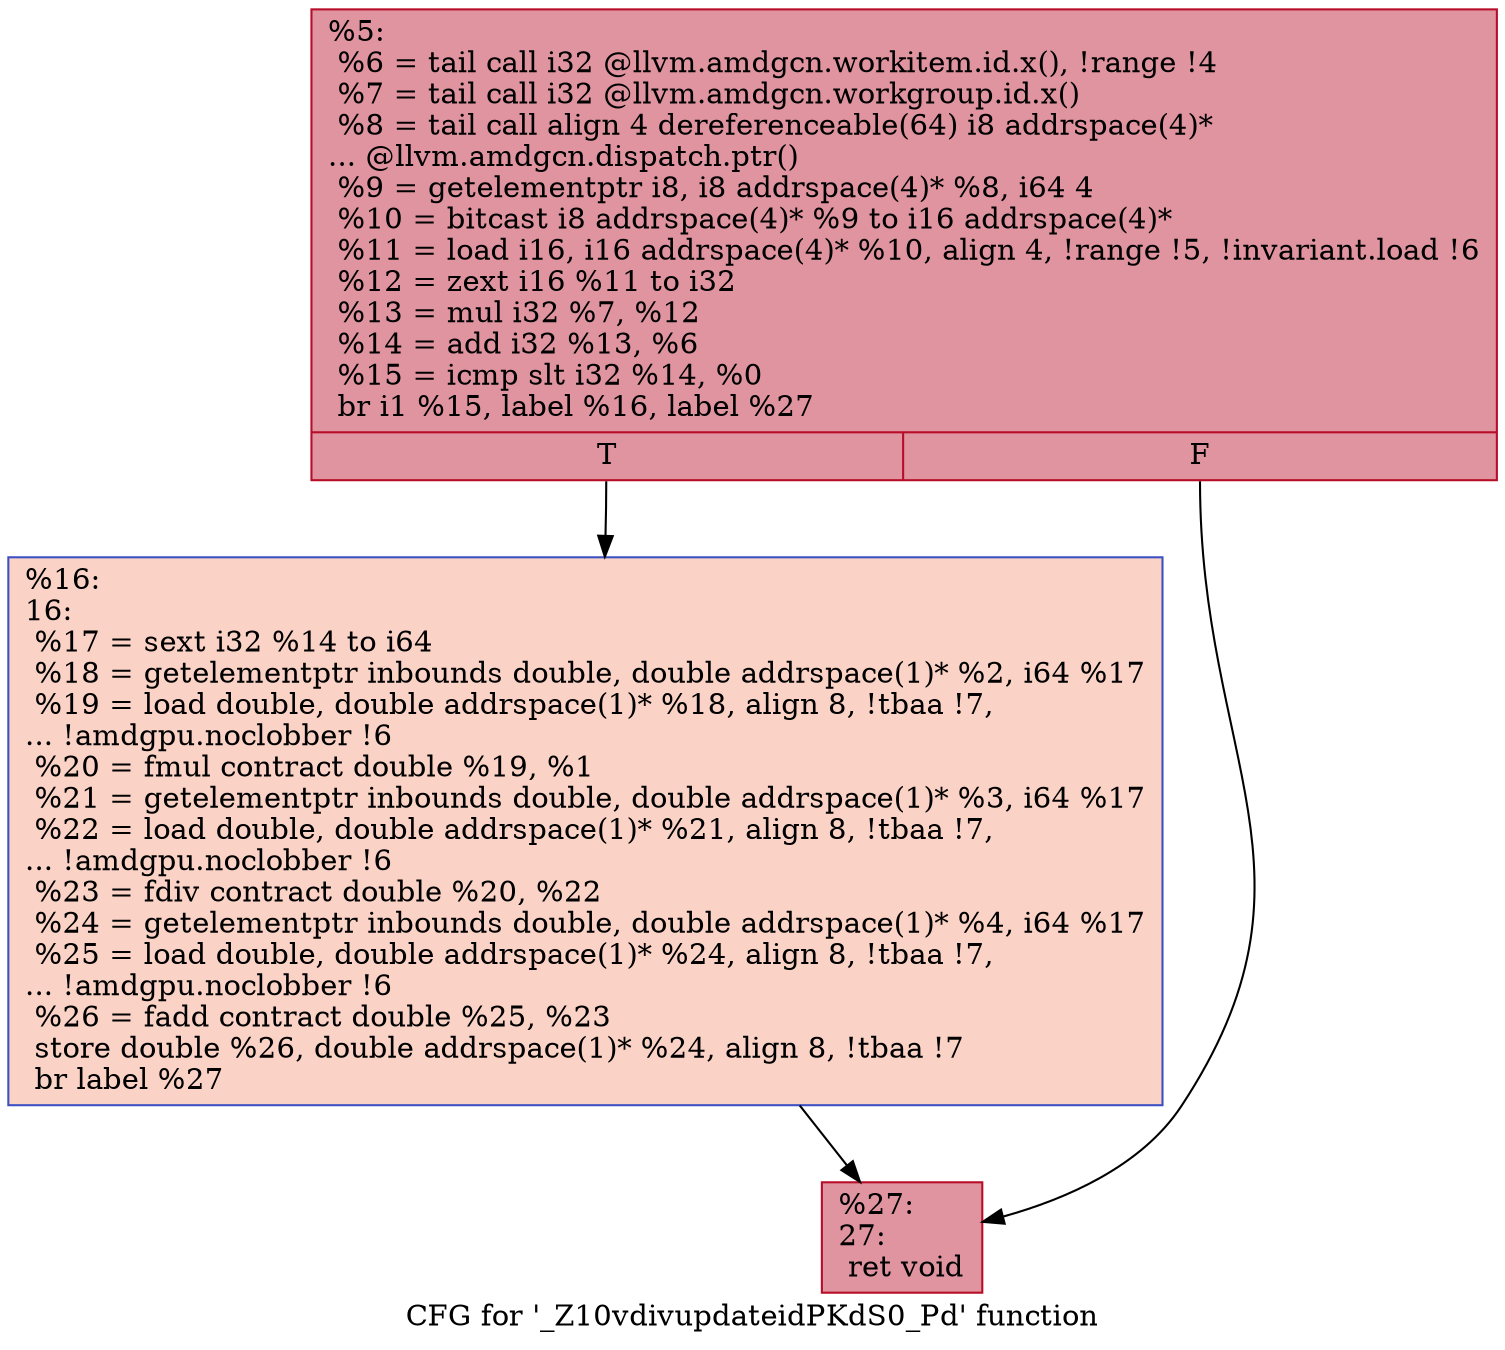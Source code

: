 digraph "CFG for '_Z10vdivupdateidPKdS0_Pd' function" {
	label="CFG for '_Z10vdivupdateidPKdS0_Pd' function";

	Node0x4da5220 [shape=record,color="#b70d28ff", style=filled, fillcolor="#b70d2870",label="{%5:\l  %6 = tail call i32 @llvm.amdgcn.workitem.id.x(), !range !4\l  %7 = tail call i32 @llvm.amdgcn.workgroup.id.x()\l  %8 = tail call align 4 dereferenceable(64) i8 addrspace(4)*\l... @llvm.amdgcn.dispatch.ptr()\l  %9 = getelementptr i8, i8 addrspace(4)* %8, i64 4\l  %10 = bitcast i8 addrspace(4)* %9 to i16 addrspace(4)*\l  %11 = load i16, i16 addrspace(4)* %10, align 4, !range !5, !invariant.load !6\l  %12 = zext i16 %11 to i32\l  %13 = mul i32 %7, %12\l  %14 = add i32 %13, %6\l  %15 = icmp slt i32 %14, %0\l  br i1 %15, label %16, label %27\l|{<s0>T|<s1>F}}"];
	Node0x4da5220:s0 -> Node0x4da70f0;
	Node0x4da5220:s1 -> Node0x4da7180;
	Node0x4da70f0 [shape=record,color="#3d50c3ff", style=filled, fillcolor="#f59c7d70",label="{%16:\l16:                                               \l  %17 = sext i32 %14 to i64\l  %18 = getelementptr inbounds double, double addrspace(1)* %2, i64 %17\l  %19 = load double, double addrspace(1)* %18, align 8, !tbaa !7,\l... !amdgpu.noclobber !6\l  %20 = fmul contract double %19, %1\l  %21 = getelementptr inbounds double, double addrspace(1)* %3, i64 %17\l  %22 = load double, double addrspace(1)* %21, align 8, !tbaa !7,\l... !amdgpu.noclobber !6\l  %23 = fdiv contract double %20, %22\l  %24 = getelementptr inbounds double, double addrspace(1)* %4, i64 %17\l  %25 = load double, double addrspace(1)* %24, align 8, !tbaa !7,\l... !amdgpu.noclobber !6\l  %26 = fadd contract double %25, %23\l  store double %26, double addrspace(1)* %24, align 8, !tbaa !7\l  br label %27\l}"];
	Node0x4da70f0 -> Node0x4da7180;
	Node0x4da7180 [shape=record,color="#b70d28ff", style=filled, fillcolor="#b70d2870",label="{%27:\l27:                                               \l  ret void\l}"];
}
